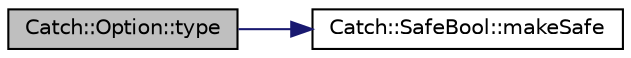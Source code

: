 digraph "Catch::Option::type"
{
  edge [fontname="Helvetica",fontsize="10",labelfontname="Helvetica",labelfontsize="10"];
  node [fontname="Helvetica",fontsize="10",shape=record];
  rankdir="LR";
  Node1 [label="Catch::Option::type",height=0.2,width=0.4,color="black", fillcolor="grey75", style="filled" fontcolor="black"];
  Node1 -> Node2 [color="midnightblue",fontsize="10",style="solid",fontname="Helvetica"];
  Node2 [label="Catch::SafeBool::makeSafe",height=0.2,width=0.4,color="black", fillcolor="white", style="filled",URL="$class_catch_1_1_safe_bool.html#af0ea63d9820f8bf7a8b76377913c4e77"];
}
